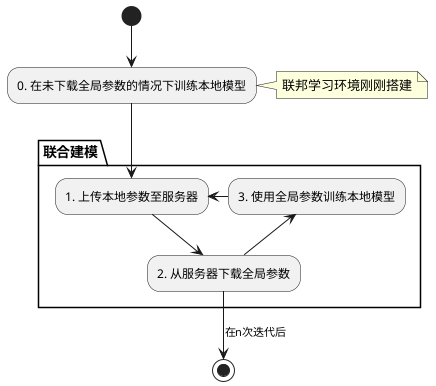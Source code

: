@startuml participant-activities
' skinparam handwritten true
' (*) --> "0. Train local model without downloading global parameters" as node1
' note right: Federated learning environment was just established

' partition "Federated Modeling"
' node1 --> "1. Upload local parameters to central aggregator" as node2
' node2 -right->[global attack window] "2. Download global parameters from central aggregator" as node3
' node3 -up->[local attack window] "3. Train local model with global parameters" as node4
' node4 -left-> node2
' end partition

' node3 -down->[after n iterations] (*)

(*) --> "0. 在未下载全局参数的情况下训练本地模型" as node1
note right: 联邦学习环境刚刚搭建

partition "联合建模"
node1 --> "1. 上传本地参数至服务器" as node2
node2 -right-> "2. 从服务器下载全局参数" as node3
node3 -up-> "3. 使用全局参数训练本地模型" as node4
node4 -left-> node2
end partition

node3 -down->[在n次迭代后] (*)
@enduml
